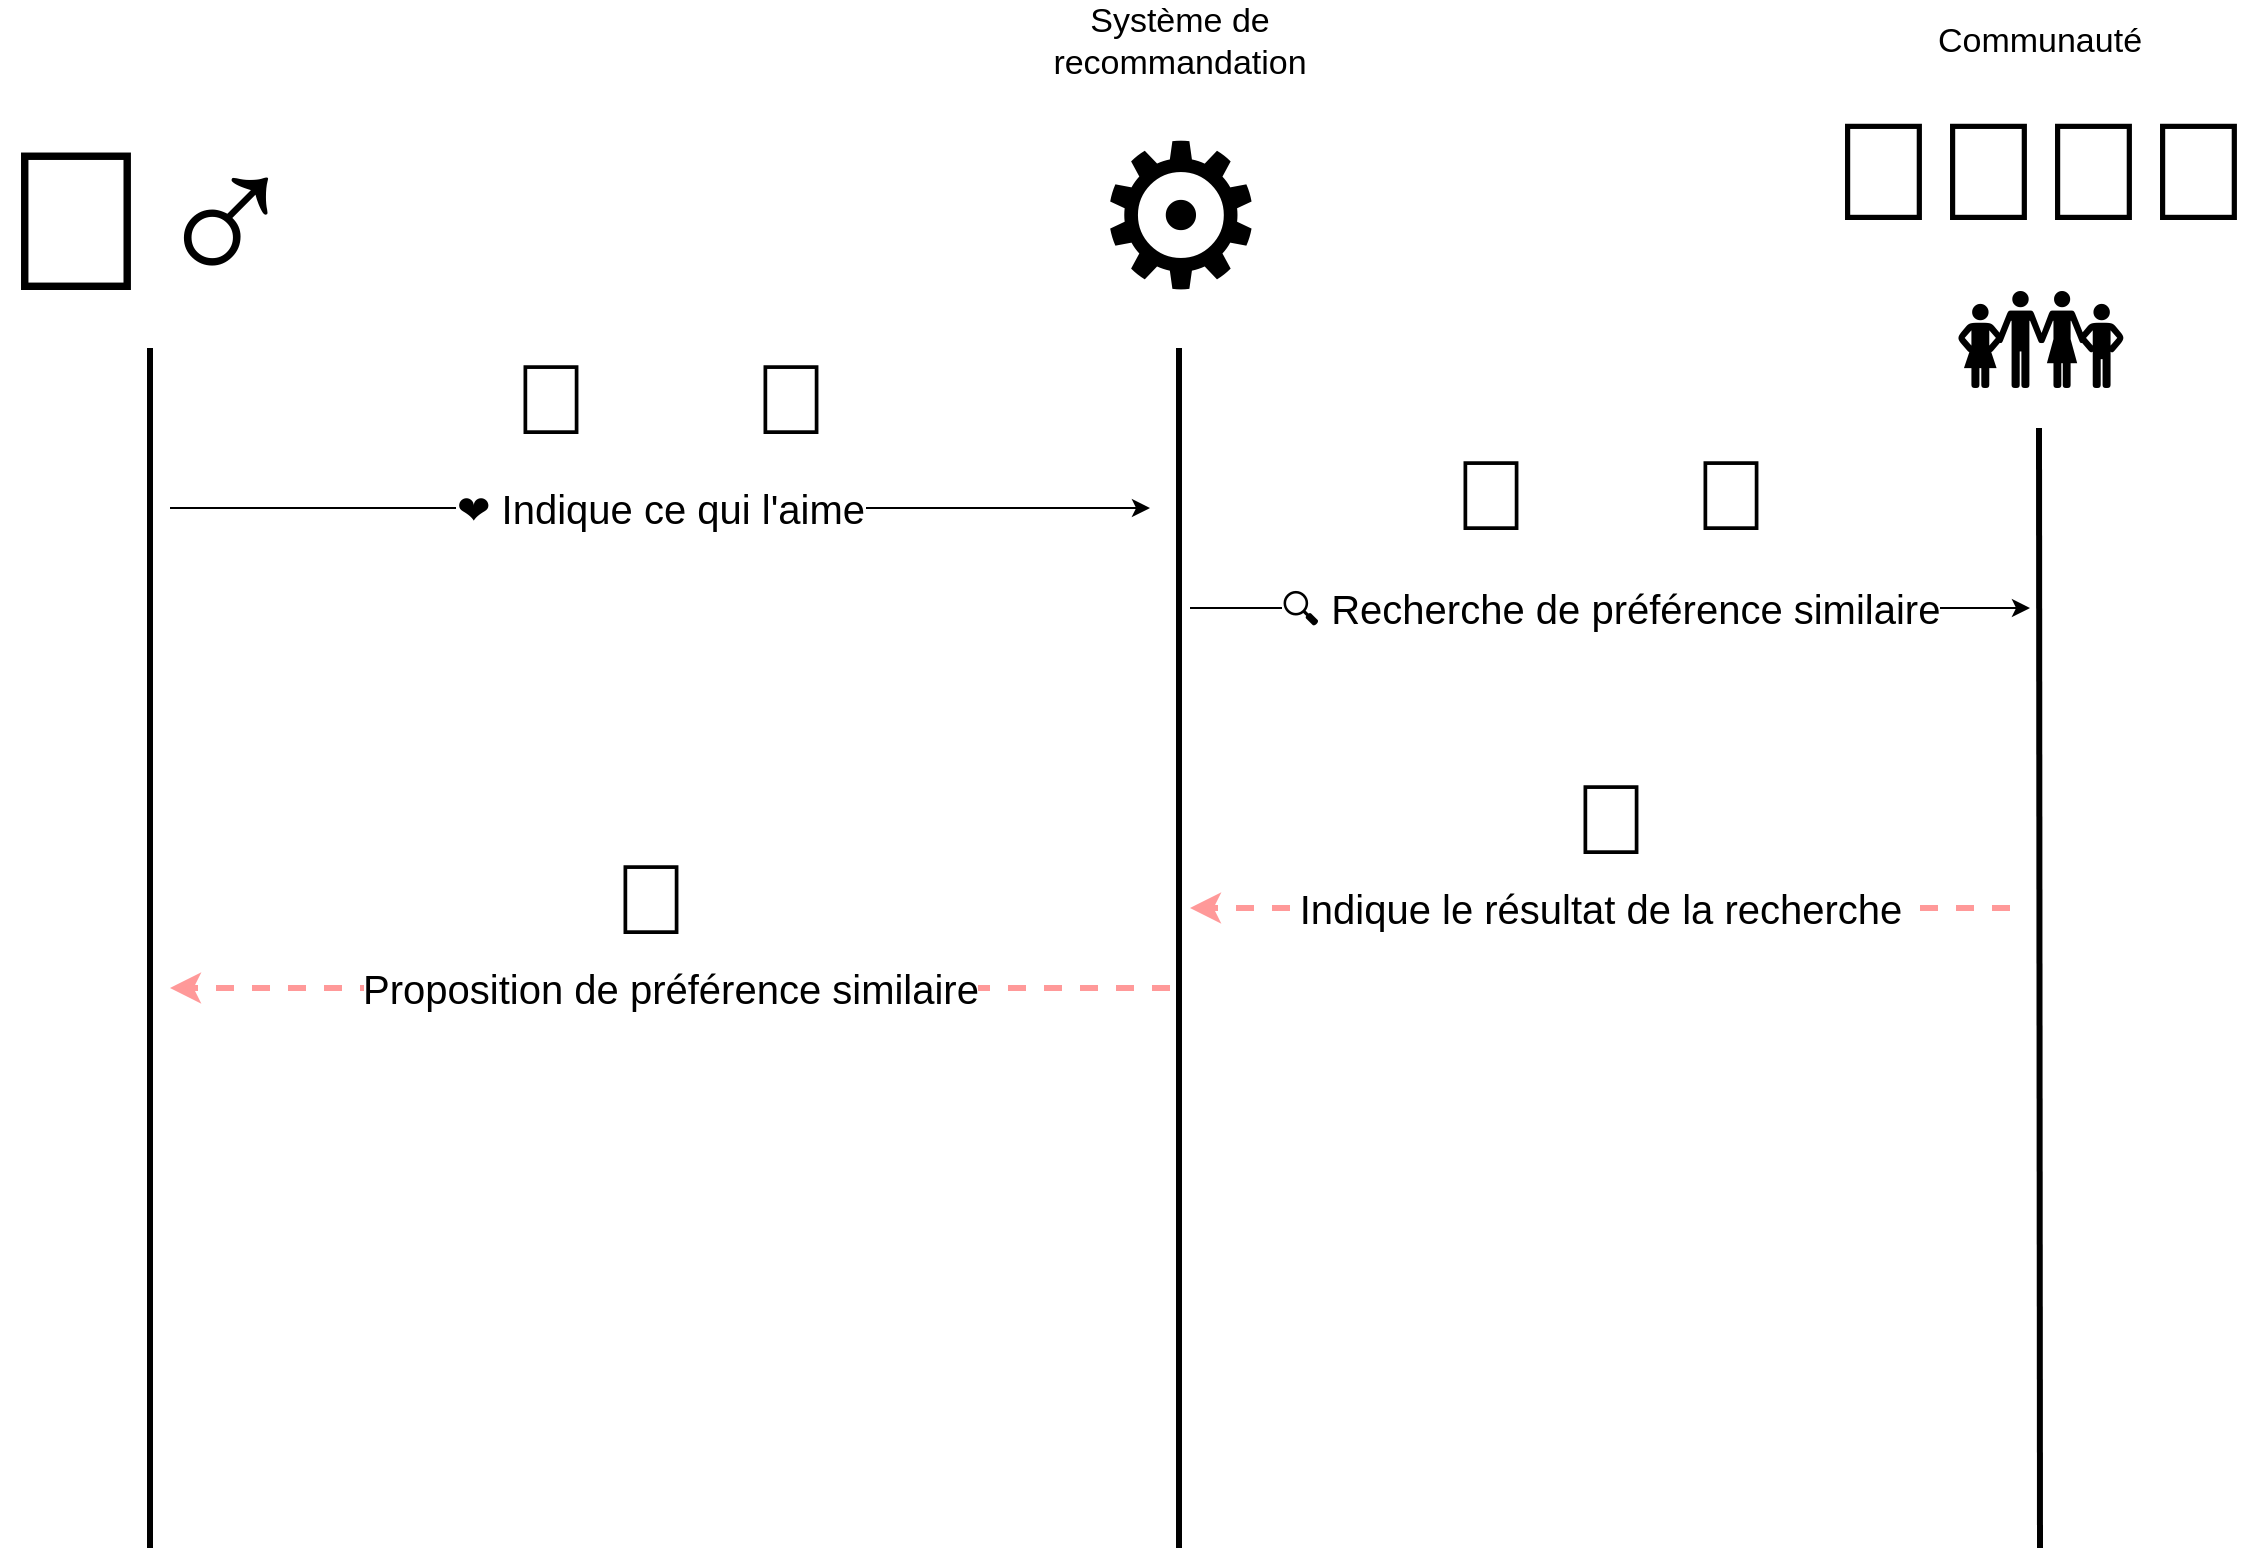 <mxfile version="12.6.5" type="device"><diagram id="STKOJVvaX0uivVbKduXF" name="Page-1"><mxGraphModel dx="1606" dy="952" grid="1" gridSize="10" guides="1" tooltips="1" connect="1" arrows="1" fold="1" page="1" pageScale="1" pageWidth="1169" pageHeight="827" math="0" shadow="0"><root><mxCell id="0"/><mxCell id="1" parent="0"/><mxCell id="axhhAFI_Ul1OE6qq34u1-13" value="❤ Indique ce qui l'aime" style="rounded=0;orthogonalLoop=1;jettySize=auto;html=1;fontSize=20;" edge="1" parent="1"><mxGeometry relative="1" as="geometry"><mxPoint x="130" y="280" as="sourcePoint"/><mxPoint x="620" y="280" as="targetPoint"/></mxGeometry></mxCell><mxCell id="axhhAFI_Ul1OE6qq34u1-15" value="Indique le résultat de la recherche" style="rounded=0;orthogonalLoop=1;jettySize=auto;html=1;fontSize=20;dashed=1;strokeColor=#FF9999;strokeWidth=3;" edge="1" parent="1"><mxGeometry relative="1" as="geometry"><mxPoint x="1050" y="480" as="sourcePoint"/><mxPoint x="640" y="480" as="targetPoint"/></mxGeometry></mxCell><mxCell id="axhhAFI_Ul1OE6qq34u1-5" value="🧍‍♂️" style="text;html=1;align=center;verticalAlign=middle;resizable=0;points=[];autosize=1;fontSize=100;" vertex="1" parent="1"><mxGeometry x="70" y="70" width="100" height="130" as="geometry"/></mxCell><mxCell id="axhhAFI_Ul1OE6qq34u1-7" value="👨‍👨‍👧‍👦&lt;br style=&quot;font-size: 70px;&quot;&gt;👪" style="text;html=1;align=center;verticalAlign=middle;resizable=0;points=[];autosize=1;fontSize=70;" vertex="1" parent="1"><mxGeometry x="990" y="68" width="150" height="170" as="geometry"/></mxCell><mxCell id="axhhAFI_Ul1OE6qq34u1-11" value="🌭" style="text;html=1;align=center;verticalAlign=middle;resizable=0;points=[];autosize=1;fontSize=50;" vertex="1" parent="1"><mxGeometry x="400" y="190" width="80" height="70" as="geometry"/></mxCell><mxCell id="axhhAFI_Ul1OE6qq34u1-19" value="🍓" style="text;html=1;align=center;verticalAlign=middle;resizable=0;points=[];autosize=1;fontSize=50;" vertex="1" parent="1"><mxGeometry x="810" y="400" width="80" height="70" as="geometry"/></mxCell><mxCell id="axhhAFI_Ul1OE6qq34u1-21" value="🥗" style="text;html=1;align=center;verticalAlign=middle;resizable=0;points=[];autosize=1;fontSize=50;" vertex="1" parent="1"><mxGeometry x="280" y="190" width="80" height="70" as="geometry"/></mxCell><mxCell id="axhhAFI_Ul1OE6qq34u1-35" value="" style="endArrow=none;html=1;strokeColor=#000000;strokeWidth=3;fontSize=20;" edge="1" parent="1"><mxGeometry width="50" height="50" relative="1" as="geometry"><mxPoint x="120" y="800" as="sourcePoint"/><mxPoint x="120" y="200" as="targetPoint"/></mxGeometry></mxCell><mxCell id="axhhAFI_Ul1OE6qq34u1-36" value="" style="group" vertex="1" connectable="0" parent="1"><mxGeometry x="560" y="26" width="150" height="174" as="geometry"/></mxCell><mxCell id="axhhAFI_Ul1OE6qq34u1-34" value="" style="group" vertex="1" connectable="0" parent="axhhAFI_Ul1OE6qq34u1-36"><mxGeometry y="42" width="150" height="132" as="geometry"/></mxCell><mxCell id="axhhAFI_Ul1OE6qq34u1-32" value="⚙" style="text;html=1;align=center;verticalAlign=middle;resizable=0;points=[];autosize=1;fontSize=100;" vertex="1" parent="axhhAFI_Ul1OE6qq34u1-34"><mxGeometry width="150" height="130" as="geometry"/></mxCell><mxCell id="axhhAFI_Ul1OE6qq34u1-33" value="Système de recommandation" style="text;html=1;strokeColor=none;fillColor=none;align=center;verticalAlign=middle;whiteSpace=wrap;rounded=0;fontSize=17;" vertex="1" parent="axhhAFI_Ul1OE6qq34u1-36"><mxGeometry width="150" height="42" as="geometry"/></mxCell><mxCell id="axhhAFI_Ul1OE6qq34u1-37" value="" style="endArrow=none;html=1;strokeColor=#000000;strokeWidth=3;fontSize=20;" edge="1" parent="1"><mxGeometry width="50" height="50" relative="1" as="geometry"><mxPoint x="634.5" y="800" as="sourcePoint"/><mxPoint x="634.5" y="200" as="targetPoint"/></mxGeometry></mxCell><mxCell id="axhhAFI_Ul1OE6qq34u1-38" value="Communauté" style="text;html=1;strokeColor=none;fillColor=none;align=center;verticalAlign=middle;whiteSpace=wrap;rounded=0;fontSize=17;" vertex="1" parent="1"><mxGeometry x="990" y="26" width="150" height="42" as="geometry"/></mxCell><mxCell id="axhhAFI_Ul1OE6qq34u1-40" value="🔍 Recherche de préférence similaire" style="rounded=0;orthogonalLoop=1;jettySize=auto;html=1;fontSize=20;" edge="1" parent="1"><mxGeometry relative="1" as="geometry"><mxPoint x="640" y="330" as="sourcePoint"/><mxPoint x="1060" y="330" as="targetPoint"/></mxGeometry></mxCell><mxCell id="axhhAFI_Ul1OE6qq34u1-41" value="" style="endArrow=none;html=1;strokeColor=#000000;strokeWidth=3;fontSize=20;" edge="1" parent="1"><mxGeometry width="50" height="50" relative="1" as="geometry"><mxPoint x="1065" y="800" as="sourcePoint"/><mxPoint x="1064.5" y="240" as="targetPoint"/></mxGeometry></mxCell><mxCell id="axhhAFI_Ul1OE6qq34u1-45" value="Proposition de préférence similaire" style="rounded=0;orthogonalLoop=1;jettySize=auto;html=1;fontSize=20;dashed=1;strokeColor=#FF9999;strokeWidth=3;" edge="1" parent="1"><mxGeometry relative="1" as="geometry"><mxPoint x="630" y="520" as="sourcePoint"/><mxPoint x="130" y="520" as="targetPoint"/></mxGeometry></mxCell><mxCell id="axhhAFI_Ul1OE6qq34u1-46" value="🍓" style="text;html=1;align=center;verticalAlign=middle;resizable=0;points=[];autosize=1;fontSize=50;" vertex="1" parent="1"><mxGeometry x="330" y="440" width="80" height="70" as="geometry"/></mxCell><mxCell id="axhhAFI_Ul1OE6qq34u1-47" value="🌭" style="text;html=1;align=center;verticalAlign=middle;resizable=0;points=[];autosize=1;fontSize=50;" vertex="1" parent="1"><mxGeometry x="870" y="238" width="80" height="70" as="geometry"/></mxCell><mxCell id="axhhAFI_Ul1OE6qq34u1-48" value="🥗" style="text;html=1;align=center;verticalAlign=middle;resizable=0;points=[];autosize=1;fontSize=50;" vertex="1" parent="1"><mxGeometry x="750" y="238" width="80" height="70" as="geometry"/></mxCell></root></mxGraphModel></diagram></mxfile>